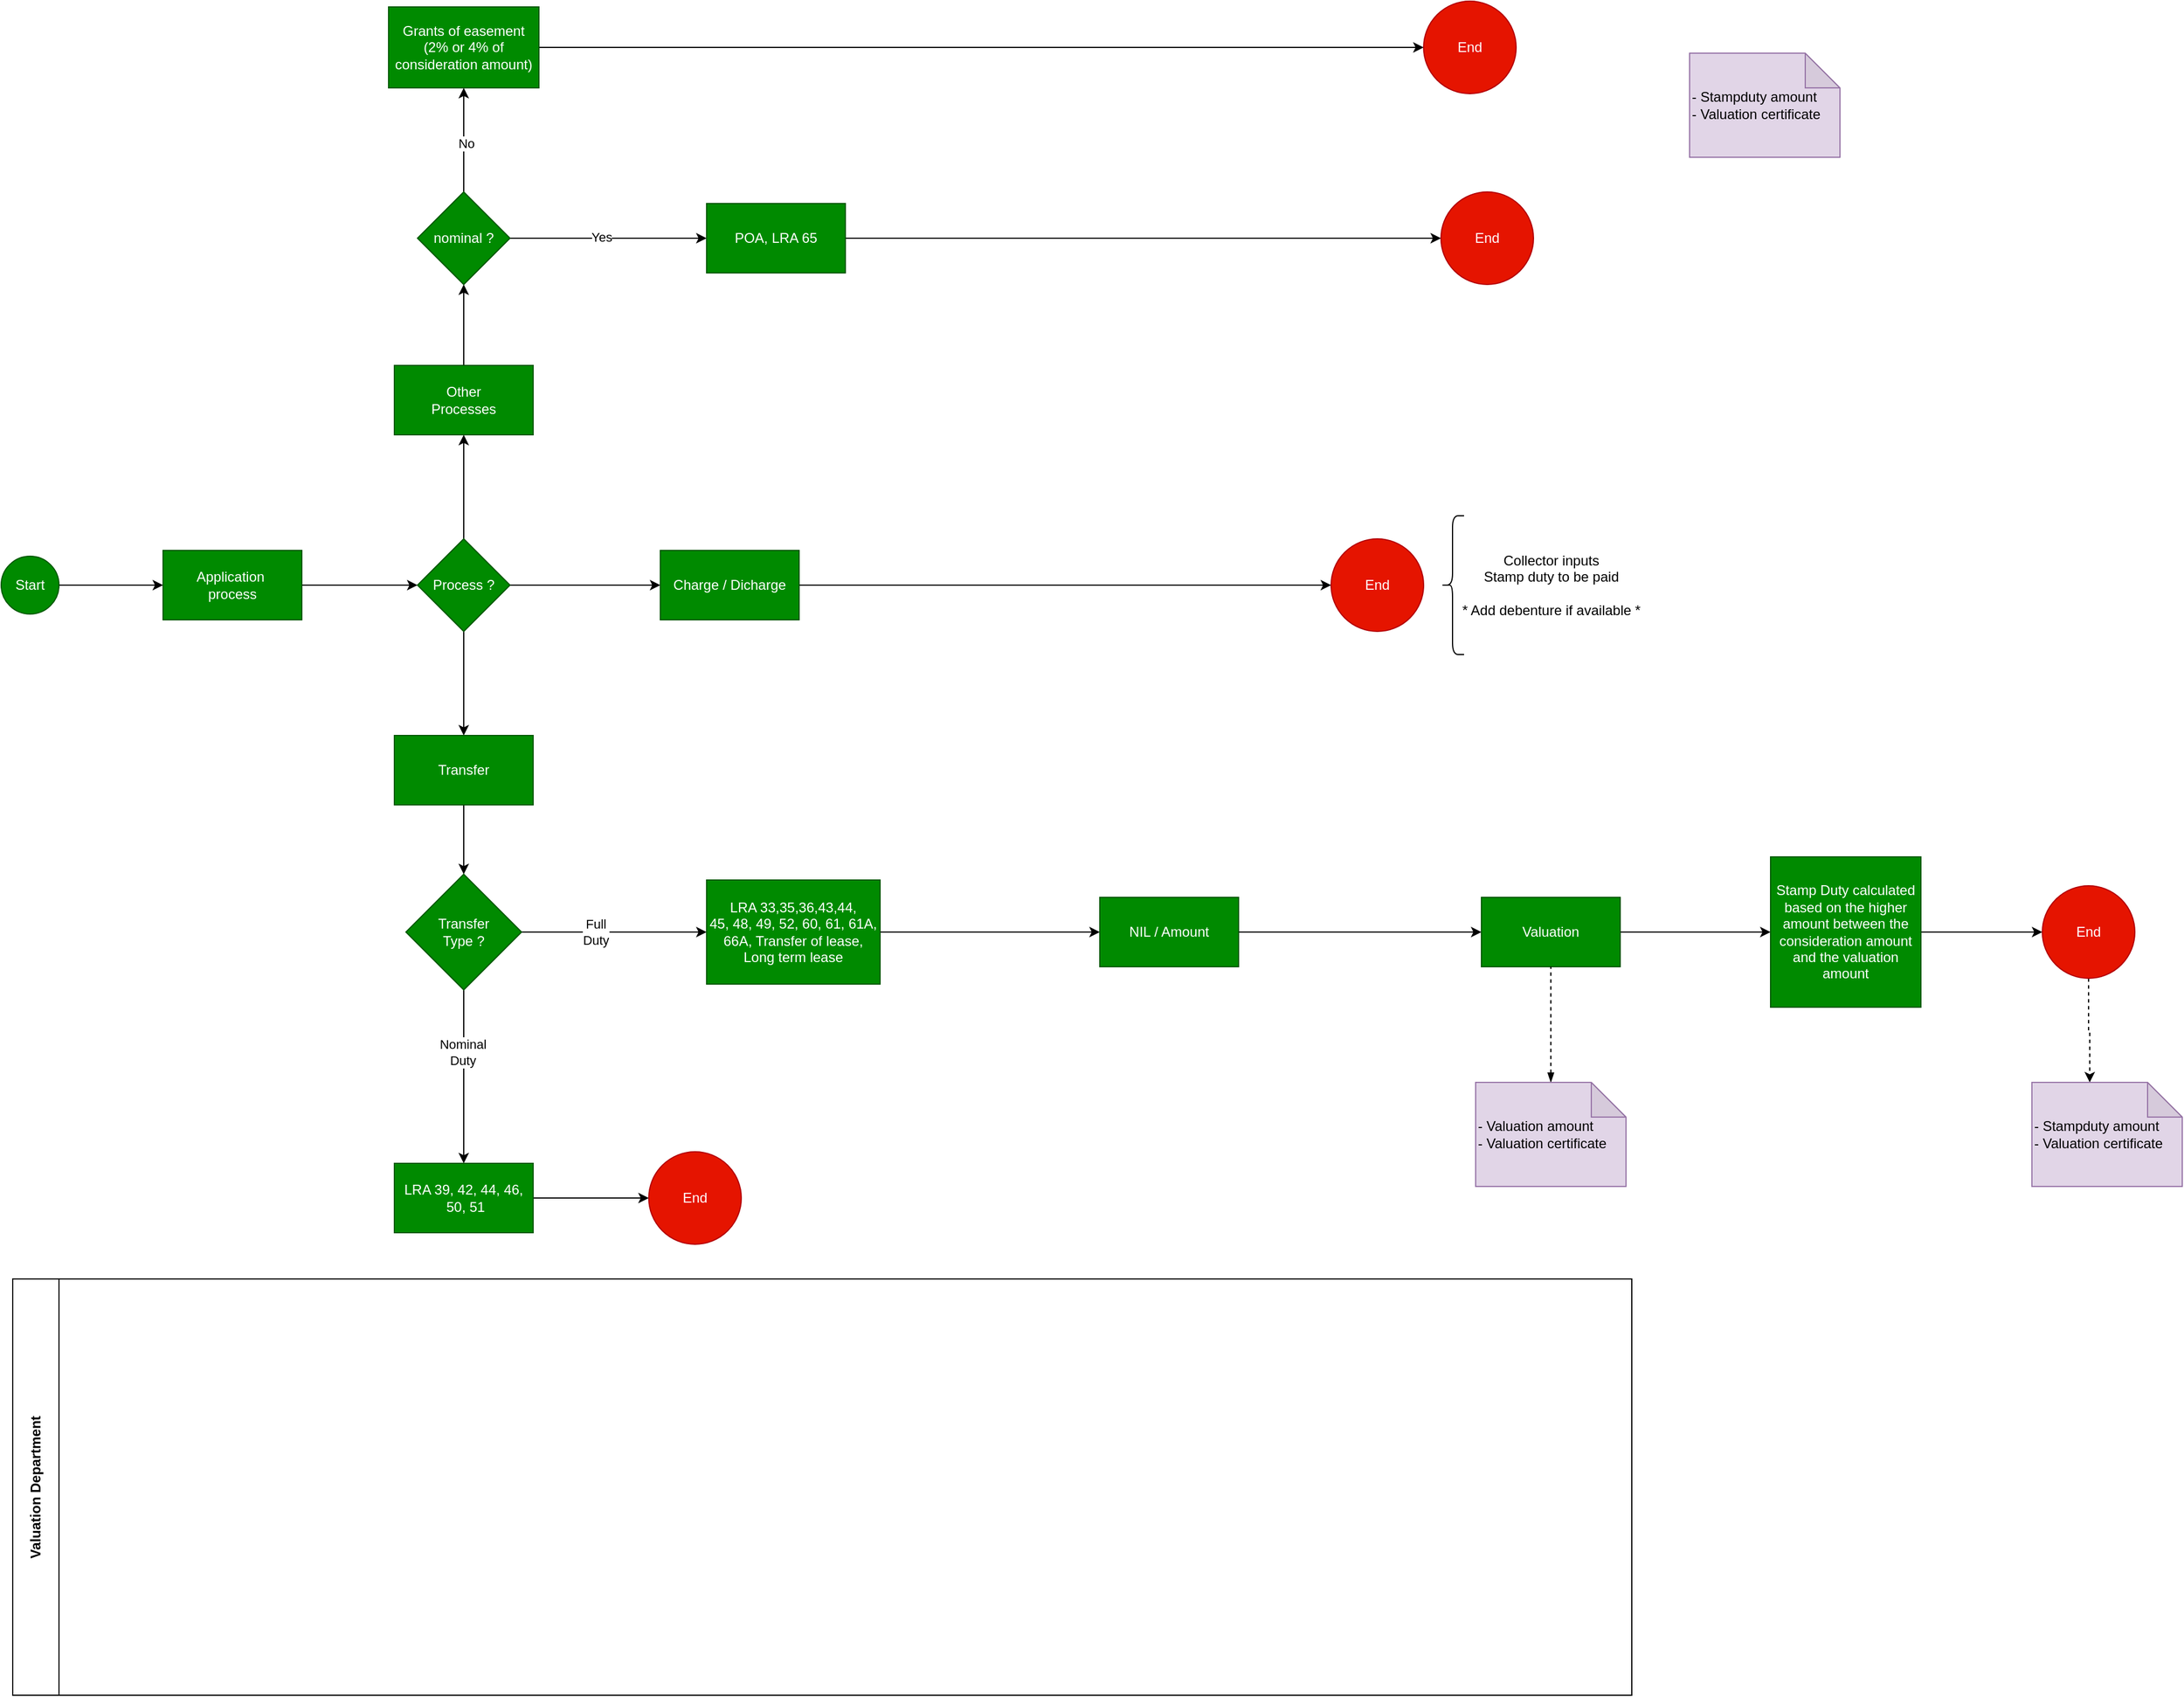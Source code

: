 <mxfile version="21.6.5" type="github">
  <diagram name="Page-1" id="wiHoxaamiO45fGIozESU">
    <mxGraphModel dx="1687" dy="929" grid="1" gridSize="10" guides="1" tooltips="1" connect="1" arrows="1" fold="1" page="1" pageScale="1" pageWidth="850" pageHeight="1100" math="0" shadow="0">
      <root>
        <mxCell id="0" />
        <mxCell id="1" parent="0" />
        <mxCell id="bjcQ7HL3ElRiH-m9O8MQ-4" value="" style="edgeStyle=orthogonalEdgeStyle;rounded=0;orthogonalLoop=1;jettySize=auto;html=1;" edge="1" parent="1" source="bjcQ7HL3ElRiH-m9O8MQ-2" target="bjcQ7HL3ElRiH-m9O8MQ-3">
          <mxGeometry relative="1" as="geometry" />
        </mxCell>
        <mxCell id="bjcQ7HL3ElRiH-m9O8MQ-2" value="Start" style="ellipse;whiteSpace=wrap;html=1;aspect=fixed;fillColor=#008a00;fontColor=#ffffff;strokeColor=#005700;" vertex="1" parent="1">
          <mxGeometry x="30" y="495" width="50" height="50" as="geometry" />
        </mxCell>
        <mxCell id="bjcQ7HL3ElRiH-m9O8MQ-6" value="" style="edgeStyle=orthogonalEdgeStyle;rounded=0;orthogonalLoop=1;jettySize=auto;html=1;" edge="1" parent="1" source="bjcQ7HL3ElRiH-m9O8MQ-3" target="bjcQ7HL3ElRiH-m9O8MQ-5">
          <mxGeometry relative="1" as="geometry" />
        </mxCell>
        <mxCell id="bjcQ7HL3ElRiH-m9O8MQ-3" value="Application&amp;nbsp;&lt;br&gt;process" style="whiteSpace=wrap;html=1;fillColor=#008a00;strokeColor=#005700;fontColor=#ffffff;" vertex="1" parent="1">
          <mxGeometry x="170" y="490" width="120" height="60" as="geometry" />
        </mxCell>
        <mxCell id="bjcQ7HL3ElRiH-m9O8MQ-10" value="" style="edgeStyle=orthogonalEdgeStyle;rounded=0;orthogonalLoop=1;jettySize=auto;html=1;" edge="1" parent="1" source="bjcQ7HL3ElRiH-m9O8MQ-5" target="bjcQ7HL3ElRiH-m9O8MQ-9">
          <mxGeometry relative="1" as="geometry" />
        </mxCell>
        <mxCell id="bjcQ7HL3ElRiH-m9O8MQ-51" value="" style="edgeStyle=orthogonalEdgeStyle;rounded=0;orthogonalLoop=1;jettySize=auto;html=1;" edge="1" parent="1" source="bjcQ7HL3ElRiH-m9O8MQ-5" target="bjcQ7HL3ElRiH-m9O8MQ-50">
          <mxGeometry relative="1" as="geometry" />
        </mxCell>
        <mxCell id="bjcQ7HL3ElRiH-m9O8MQ-53" value="" style="edgeStyle=orthogonalEdgeStyle;rounded=0;orthogonalLoop=1;jettySize=auto;html=1;" edge="1" parent="1" source="bjcQ7HL3ElRiH-m9O8MQ-5" target="bjcQ7HL3ElRiH-m9O8MQ-52">
          <mxGeometry relative="1" as="geometry" />
        </mxCell>
        <mxCell id="bjcQ7HL3ElRiH-m9O8MQ-5" value="Process ?" style="rhombus;whiteSpace=wrap;html=1;fillColor=#008a00;strokeColor=#005700;fontColor=#ffffff;" vertex="1" parent="1">
          <mxGeometry x="390" y="480" width="80" height="80" as="geometry" />
        </mxCell>
        <mxCell id="bjcQ7HL3ElRiH-m9O8MQ-12" value="" style="edgeStyle=orthogonalEdgeStyle;rounded=0;orthogonalLoop=1;jettySize=auto;html=1;" edge="1" parent="1" source="bjcQ7HL3ElRiH-m9O8MQ-9" target="bjcQ7HL3ElRiH-m9O8MQ-11">
          <mxGeometry relative="1" as="geometry" />
        </mxCell>
        <mxCell id="bjcQ7HL3ElRiH-m9O8MQ-9" value="Transfer" style="whiteSpace=wrap;html=1;fillColor=#008a00;strokeColor=#005700;fontColor=#ffffff;" vertex="1" parent="1">
          <mxGeometry x="370" y="650" width="120" height="60" as="geometry" />
        </mxCell>
        <mxCell id="bjcQ7HL3ElRiH-m9O8MQ-16" value="" style="edgeStyle=orthogonalEdgeStyle;rounded=0;orthogonalLoop=1;jettySize=auto;html=1;" edge="1" parent="1" source="bjcQ7HL3ElRiH-m9O8MQ-11" target="bjcQ7HL3ElRiH-m9O8MQ-15">
          <mxGeometry relative="1" as="geometry" />
        </mxCell>
        <mxCell id="bjcQ7HL3ElRiH-m9O8MQ-17" value="Full&lt;br&gt;Duty" style="edgeLabel;html=1;align=center;verticalAlign=middle;resizable=0;points=[];" vertex="1" connectable="0" parent="bjcQ7HL3ElRiH-m9O8MQ-16">
          <mxGeometry x="-0.2" relative="1" as="geometry">
            <mxPoint as="offset" />
          </mxGeometry>
        </mxCell>
        <mxCell id="bjcQ7HL3ElRiH-m9O8MQ-19" value="" style="edgeStyle=orthogonalEdgeStyle;rounded=0;orthogonalLoop=1;jettySize=auto;html=1;" edge="1" parent="1" source="bjcQ7HL3ElRiH-m9O8MQ-11" target="bjcQ7HL3ElRiH-m9O8MQ-18">
          <mxGeometry relative="1" as="geometry" />
        </mxCell>
        <mxCell id="bjcQ7HL3ElRiH-m9O8MQ-20" value="Nominal&lt;br&gt;Duty" style="edgeLabel;html=1;align=center;verticalAlign=middle;resizable=0;points=[];" vertex="1" connectable="0" parent="bjcQ7HL3ElRiH-m9O8MQ-19">
          <mxGeometry x="-0.289" y="-1" relative="1" as="geometry">
            <mxPoint as="offset" />
          </mxGeometry>
        </mxCell>
        <mxCell id="bjcQ7HL3ElRiH-m9O8MQ-11" value="Transfer&lt;br&gt;Type ?" style="rhombus;whiteSpace=wrap;html=1;fillColor=#008a00;strokeColor=#005700;fontColor=#ffffff;" vertex="1" parent="1">
          <mxGeometry x="380" y="770" width="100" height="100" as="geometry" />
        </mxCell>
        <mxCell id="bjcQ7HL3ElRiH-m9O8MQ-22" value="" style="edgeStyle=orthogonalEdgeStyle;rounded=0;orthogonalLoop=1;jettySize=auto;html=1;entryX=0;entryY=0.5;entryDx=0;entryDy=0;" edge="1" parent="1" source="bjcQ7HL3ElRiH-m9O8MQ-15" target="bjcQ7HL3ElRiH-m9O8MQ-23">
          <mxGeometry relative="1" as="geometry">
            <mxPoint x="910" y="820" as="targetPoint" />
          </mxGeometry>
        </mxCell>
        <mxCell id="bjcQ7HL3ElRiH-m9O8MQ-15" value="LRA 33,35,36,43,44,&lt;br&gt;45, 48, 49, 52, 60, 61, 61A, 66A, Transfer of lease, Long term lease" style="whiteSpace=wrap;html=1;fillColor=#008a00;strokeColor=#005700;fontColor=#ffffff;" vertex="1" parent="1">
          <mxGeometry x="640" y="775" width="150" height="90" as="geometry" />
        </mxCell>
        <mxCell id="bjcQ7HL3ElRiH-m9O8MQ-78" value="" style="edgeStyle=orthogonalEdgeStyle;rounded=0;orthogonalLoop=1;jettySize=auto;html=1;" edge="1" parent="1" source="bjcQ7HL3ElRiH-m9O8MQ-18" target="bjcQ7HL3ElRiH-m9O8MQ-77">
          <mxGeometry relative="1" as="geometry" />
        </mxCell>
        <mxCell id="bjcQ7HL3ElRiH-m9O8MQ-18" value="LRA 39, 42, 44, 46,&lt;br&gt;&amp;nbsp;50, 51" style="whiteSpace=wrap;html=1;fillColor=#008a00;strokeColor=#005700;fontColor=#ffffff;" vertex="1" parent="1">
          <mxGeometry x="370" y="1020" width="120" height="60" as="geometry" />
        </mxCell>
        <mxCell id="bjcQ7HL3ElRiH-m9O8MQ-28" value="" style="edgeStyle=orthogonalEdgeStyle;rounded=0;orthogonalLoop=1;jettySize=auto;html=1;" edge="1" parent="1" source="bjcQ7HL3ElRiH-m9O8MQ-23" target="bjcQ7HL3ElRiH-m9O8MQ-27">
          <mxGeometry relative="1" as="geometry" />
        </mxCell>
        <mxCell id="bjcQ7HL3ElRiH-m9O8MQ-23" value="NIL / Amount" style="whiteSpace=wrap;html=1;fillColor=#008a00;strokeColor=#005700;fontColor=#ffffff;" vertex="1" parent="1">
          <mxGeometry x="980" y="790" width="120" height="60" as="geometry" />
        </mxCell>
        <mxCell id="bjcQ7HL3ElRiH-m9O8MQ-34" value="" style="edgeStyle=orthogonalEdgeStyle;rounded=0;orthogonalLoop=1;jettySize=auto;html=1;" edge="1" parent="1" source="bjcQ7HL3ElRiH-m9O8MQ-27" target="bjcQ7HL3ElRiH-m9O8MQ-33">
          <mxGeometry relative="1" as="geometry" />
        </mxCell>
        <mxCell id="bjcQ7HL3ElRiH-m9O8MQ-27" value="Valuation" style="whiteSpace=wrap;html=1;fillColor=#008a00;strokeColor=#005700;fontColor=#ffffff;" vertex="1" parent="1">
          <mxGeometry x="1310" y="790" width="120" height="60" as="geometry" />
        </mxCell>
        <mxCell id="bjcQ7HL3ElRiH-m9O8MQ-32" style="edgeStyle=orthogonalEdgeStyle;rounded=0;orthogonalLoop=1;jettySize=auto;html=1;entryX=0.5;entryY=1;entryDx=0;entryDy=0;dashed=1;startArrow=blockThin;startFill=1;endArrow=none;endFill=0;" edge="1" parent="1" source="bjcQ7HL3ElRiH-m9O8MQ-31" target="bjcQ7HL3ElRiH-m9O8MQ-27">
          <mxGeometry relative="1" as="geometry" />
        </mxCell>
        <mxCell id="bjcQ7HL3ElRiH-m9O8MQ-31" value="- Valuation amount&lt;br&gt;- Valuation certificate" style="shape=note;whiteSpace=wrap;html=1;backgroundOutline=1;darkOpacity=0.05;fillColor=#e1d5e7;strokeColor=#9673a6;align=left;" vertex="1" parent="1">
          <mxGeometry x="1305" y="950" width="130" height="90" as="geometry" />
        </mxCell>
        <mxCell id="bjcQ7HL3ElRiH-m9O8MQ-37" value="" style="edgeStyle=orthogonalEdgeStyle;rounded=0;orthogonalLoop=1;jettySize=auto;html=1;" edge="1" parent="1" source="bjcQ7HL3ElRiH-m9O8MQ-33" target="bjcQ7HL3ElRiH-m9O8MQ-36">
          <mxGeometry relative="1" as="geometry" />
        </mxCell>
        <mxCell id="bjcQ7HL3ElRiH-m9O8MQ-33" value="Stamp Duty calculated based on the higher amount between the consideration amount and the valuation amount" style="whiteSpace=wrap;html=1;fillColor=#008a00;strokeColor=#005700;fontColor=#ffffff;" vertex="1" parent="1">
          <mxGeometry x="1560" y="755" width="130" height="130" as="geometry" />
        </mxCell>
        <mxCell id="bjcQ7HL3ElRiH-m9O8MQ-39" style="edgeStyle=orthogonalEdgeStyle;rounded=0;orthogonalLoop=1;jettySize=auto;html=1;entryX=0;entryY=0;entryDx=50;entryDy=0;entryPerimeter=0;dashed=1;" edge="1" parent="1" source="bjcQ7HL3ElRiH-m9O8MQ-36" target="bjcQ7HL3ElRiH-m9O8MQ-38">
          <mxGeometry relative="1" as="geometry" />
        </mxCell>
        <mxCell id="bjcQ7HL3ElRiH-m9O8MQ-36" value="End" style="ellipse;whiteSpace=wrap;html=1;fillColor=#e51400;strokeColor=#B20000;fontColor=#ffffff;" vertex="1" parent="1">
          <mxGeometry x="1795" y="780" width="80" height="80" as="geometry" />
        </mxCell>
        <mxCell id="bjcQ7HL3ElRiH-m9O8MQ-38" value="- Stampduty amount&lt;br&gt;- Valuation certificate" style="shape=note;whiteSpace=wrap;html=1;backgroundOutline=1;darkOpacity=0.05;fillColor=#e1d5e7;strokeColor=#9673a6;align=left;" vertex="1" parent="1">
          <mxGeometry x="1786" y="950" width="130" height="90" as="geometry" />
        </mxCell>
        <mxCell id="bjcQ7HL3ElRiH-m9O8MQ-55" value="" style="edgeStyle=orthogonalEdgeStyle;rounded=0;orthogonalLoop=1;jettySize=auto;html=1;" edge="1" parent="1" source="bjcQ7HL3ElRiH-m9O8MQ-50" target="bjcQ7HL3ElRiH-m9O8MQ-54">
          <mxGeometry relative="1" as="geometry" />
        </mxCell>
        <mxCell id="bjcQ7HL3ElRiH-m9O8MQ-50" value="Other&lt;br&gt;Processes" style="whiteSpace=wrap;html=1;fillColor=#008a00;strokeColor=#005700;fontColor=#ffffff;" vertex="1" parent="1">
          <mxGeometry x="370" y="330" width="120" height="60" as="geometry" />
        </mxCell>
        <mxCell id="bjcQ7HL3ElRiH-m9O8MQ-63" value="" style="edgeStyle=orthogonalEdgeStyle;rounded=0;orthogonalLoop=1;jettySize=auto;html=1;entryX=0;entryY=0.5;entryDx=0;entryDy=0;" edge="1" parent="1" source="bjcQ7HL3ElRiH-m9O8MQ-52" target="bjcQ7HL3ElRiH-m9O8MQ-68">
          <mxGeometry relative="1" as="geometry">
            <mxPoint x="820" y="520" as="targetPoint" />
          </mxGeometry>
        </mxCell>
        <mxCell id="bjcQ7HL3ElRiH-m9O8MQ-52" value="Charge / Dicharge" style="whiteSpace=wrap;html=1;fillColor=#008a00;strokeColor=#005700;fontColor=#ffffff;" vertex="1" parent="1">
          <mxGeometry x="600" y="490" width="120" height="60" as="geometry" />
        </mxCell>
        <mxCell id="bjcQ7HL3ElRiH-m9O8MQ-57" value="" style="edgeStyle=orthogonalEdgeStyle;rounded=0;orthogonalLoop=1;jettySize=auto;html=1;" edge="1" parent="1" source="bjcQ7HL3ElRiH-m9O8MQ-54" target="bjcQ7HL3ElRiH-m9O8MQ-56">
          <mxGeometry relative="1" as="geometry" />
        </mxCell>
        <mxCell id="bjcQ7HL3ElRiH-m9O8MQ-58" value="Yes" style="edgeLabel;html=1;align=center;verticalAlign=middle;resizable=0;points=[];" vertex="1" connectable="0" parent="bjcQ7HL3ElRiH-m9O8MQ-57">
          <mxGeometry x="-0.075" y="1" relative="1" as="geometry">
            <mxPoint as="offset" />
          </mxGeometry>
        </mxCell>
        <mxCell id="bjcQ7HL3ElRiH-m9O8MQ-60" value="" style="edgeStyle=orthogonalEdgeStyle;rounded=0;orthogonalLoop=1;jettySize=auto;html=1;" edge="1" parent="1" source="bjcQ7HL3ElRiH-m9O8MQ-54" target="bjcQ7HL3ElRiH-m9O8MQ-59">
          <mxGeometry relative="1" as="geometry" />
        </mxCell>
        <mxCell id="bjcQ7HL3ElRiH-m9O8MQ-61" value="No" style="edgeLabel;html=1;align=center;verticalAlign=middle;resizable=0;points=[];" vertex="1" connectable="0" parent="bjcQ7HL3ElRiH-m9O8MQ-60">
          <mxGeometry x="-0.057" y="-2" relative="1" as="geometry">
            <mxPoint as="offset" />
          </mxGeometry>
        </mxCell>
        <mxCell id="bjcQ7HL3ElRiH-m9O8MQ-54" value="nominal ?" style="rhombus;whiteSpace=wrap;html=1;fillColor=#008a00;strokeColor=#005700;fontColor=#ffffff;" vertex="1" parent="1">
          <mxGeometry x="390" y="180" width="80" height="80" as="geometry" />
        </mxCell>
        <mxCell id="bjcQ7HL3ElRiH-m9O8MQ-75" value="" style="edgeStyle=orthogonalEdgeStyle;rounded=0;orthogonalLoop=1;jettySize=auto;html=1;" edge="1" parent="1" source="bjcQ7HL3ElRiH-m9O8MQ-56" target="bjcQ7HL3ElRiH-m9O8MQ-74">
          <mxGeometry relative="1" as="geometry" />
        </mxCell>
        <mxCell id="bjcQ7HL3ElRiH-m9O8MQ-56" value="POA, LRA 65" style="whiteSpace=wrap;html=1;fillColor=#008a00;strokeColor=#005700;fontColor=#ffffff;" vertex="1" parent="1">
          <mxGeometry x="640" y="190" width="120" height="60" as="geometry" />
        </mxCell>
        <mxCell id="bjcQ7HL3ElRiH-m9O8MQ-73" value="" style="edgeStyle=orthogonalEdgeStyle;rounded=0;orthogonalLoop=1;jettySize=auto;html=1;" edge="1" parent="1" source="bjcQ7HL3ElRiH-m9O8MQ-59" target="bjcQ7HL3ElRiH-m9O8MQ-72">
          <mxGeometry relative="1" as="geometry" />
        </mxCell>
        <mxCell id="bjcQ7HL3ElRiH-m9O8MQ-59" value="Grants of easement&lt;br&gt;(2% or 4% of consideration amount)" style="whiteSpace=wrap;html=1;fillColor=#008a00;strokeColor=#005700;fontColor=#ffffff;" vertex="1" parent="1">
          <mxGeometry x="365" y="20" width="130" height="70" as="geometry" />
        </mxCell>
        <mxCell id="bjcQ7HL3ElRiH-m9O8MQ-68" value="End" style="ellipse;whiteSpace=wrap;html=1;fillColor=#e51400;strokeColor=#B20000;fontColor=#ffffff;" vertex="1" parent="1">
          <mxGeometry x="1180" y="480" width="80" height="80" as="geometry" />
        </mxCell>
        <mxCell id="bjcQ7HL3ElRiH-m9O8MQ-70" value="" style="shape=curlyBracket;whiteSpace=wrap;html=1;rounded=1;labelPosition=left;verticalLabelPosition=middle;align=right;verticalAlign=middle;" vertex="1" parent="1">
          <mxGeometry x="1275" y="460" width="20" height="120" as="geometry" />
        </mxCell>
        <mxCell id="bjcQ7HL3ElRiH-m9O8MQ-71" value="Collector inputs&lt;br&gt;Stamp duty to be paid&lt;br&gt;&lt;br&gt;&lt;div style=&quot;text-align: left;&quot;&gt;* Add debenture if available *&lt;/div&gt;" style="text;html=1;align=center;verticalAlign=middle;resizable=0;points=[];autosize=1;strokeColor=none;fillColor=none;" vertex="1" parent="1">
          <mxGeometry x="1280" y="485" width="180" height="70" as="geometry" />
        </mxCell>
        <mxCell id="bjcQ7HL3ElRiH-m9O8MQ-72" value="End" style="ellipse;whiteSpace=wrap;html=1;fillColor=#e51400;strokeColor=#B20000;fontColor=#ffffff;" vertex="1" parent="1">
          <mxGeometry x="1260" y="15" width="80" height="80" as="geometry" />
        </mxCell>
        <mxCell id="bjcQ7HL3ElRiH-m9O8MQ-74" value="End" style="ellipse;whiteSpace=wrap;html=1;fillColor=#e51400;strokeColor=#B20000;fontColor=#ffffff;" vertex="1" parent="1">
          <mxGeometry x="1275" y="180" width="80" height="80" as="geometry" />
        </mxCell>
        <mxCell id="bjcQ7HL3ElRiH-m9O8MQ-76" value="- Stampduty amount&lt;br&gt;- Valuation certificate" style="shape=note;whiteSpace=wrap;html=1;backgroundOutline=1;darkOpacity=0.05;fillColor=#e1d5e7;strokeColor=#9673a6;align=left;" vertex="1" parent="1">
          <mxGeometry x="1490" y="60" width="130" height="90" as="geometry" />
        </mxCell>
        <mxCell id="bjcQ7HL3ElRiH-m9O8MQ-77" value="End" style="ellipse;whiteSpace=wrap;html=1;fillColor=#e51400;strokeColor=#B20000;fontColor=#ffffff;" vertex="1" parent="1">
          <mxGeometry x="590" y="1010" width="80" height="80" as="geometry" />
        </mxCell>
        <mxCell id="bjcQ7HL3ElRiH-m9O8MQ-79" value="Valuation Department" style="swimlane;horizontal=0;whiteSpace=wrap;html=1;startSize=40;" vertex="1" parent="1">
          <mxGeometry x="40" y="1120" width="1400" height="360" as="geometry" />
        </mxCell>
      </root>
    </mxGraphModel>
  </diagram>
</mxfile>
